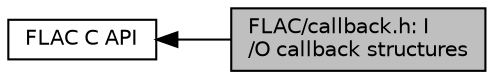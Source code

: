 digraph "FLAC/callback.h: I/O callback structures"
{
  edge [fontname="Helvetica",fontsize="10",labelfontname="Helvetica",labelfontsize="10"];
  node [fontname="Helvetica",fontsize="10",shape=box];
  rankdir=LR;
  Node2 [label="FLAC C API",height=0.2,width=0.4,color="black", fillcolor="white", style="filled",URL="$d3/d45/group__flac.html",tooltip=" "];
  Node1 [label="FLAC/callback.h: I\l/O callback structures",height=0.2,width=0.4,color="black", fillcolor="grey75", style="filled", fontcolor="black",tooltip="This module defines the structures for describing I/O callbacks to the other FLAC interfaces."];
  Node2->Node1 [shape=plaintext, dir="back", style="solid"];
}
